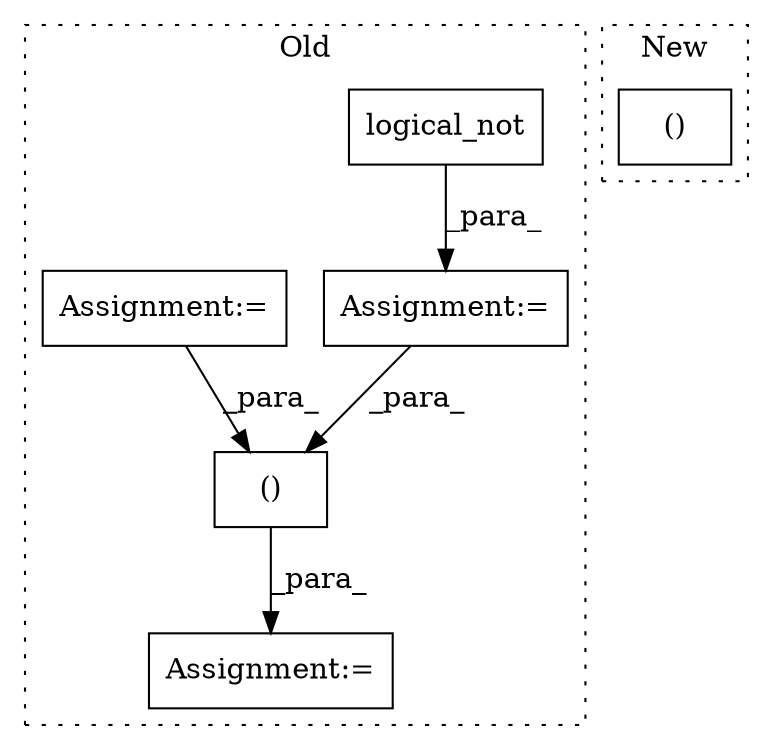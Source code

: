 digraph G {
subgraph cluster0 {
1 [label="logical_not" a="32" s="2182,2197" l="12,1" shape="box"];
3 [label="()" a="106" s="2217" l="41" shape="box"];
4 [label="Assignment:=" a="7" s="2060" l="1" shape="box"];
5 [label="Assignment:=" a="7" s="2175" l="1" shape="box"];
6 [label="Assignment:=" a="7" s="2209" l="1" shape="box"];
label = "Old";
style="dotted";
}
subgraph cluster1 {
2 [label="()" a="106" s="1821" l="56" shape="box"];
label = "New";
style="dotted";
}
1 -> 5 [label="_para_"];
3 -> 6 [label="_para_"];
4 -> 3 [label="_para_"];
5 -> 3 [label="_para_"];
}